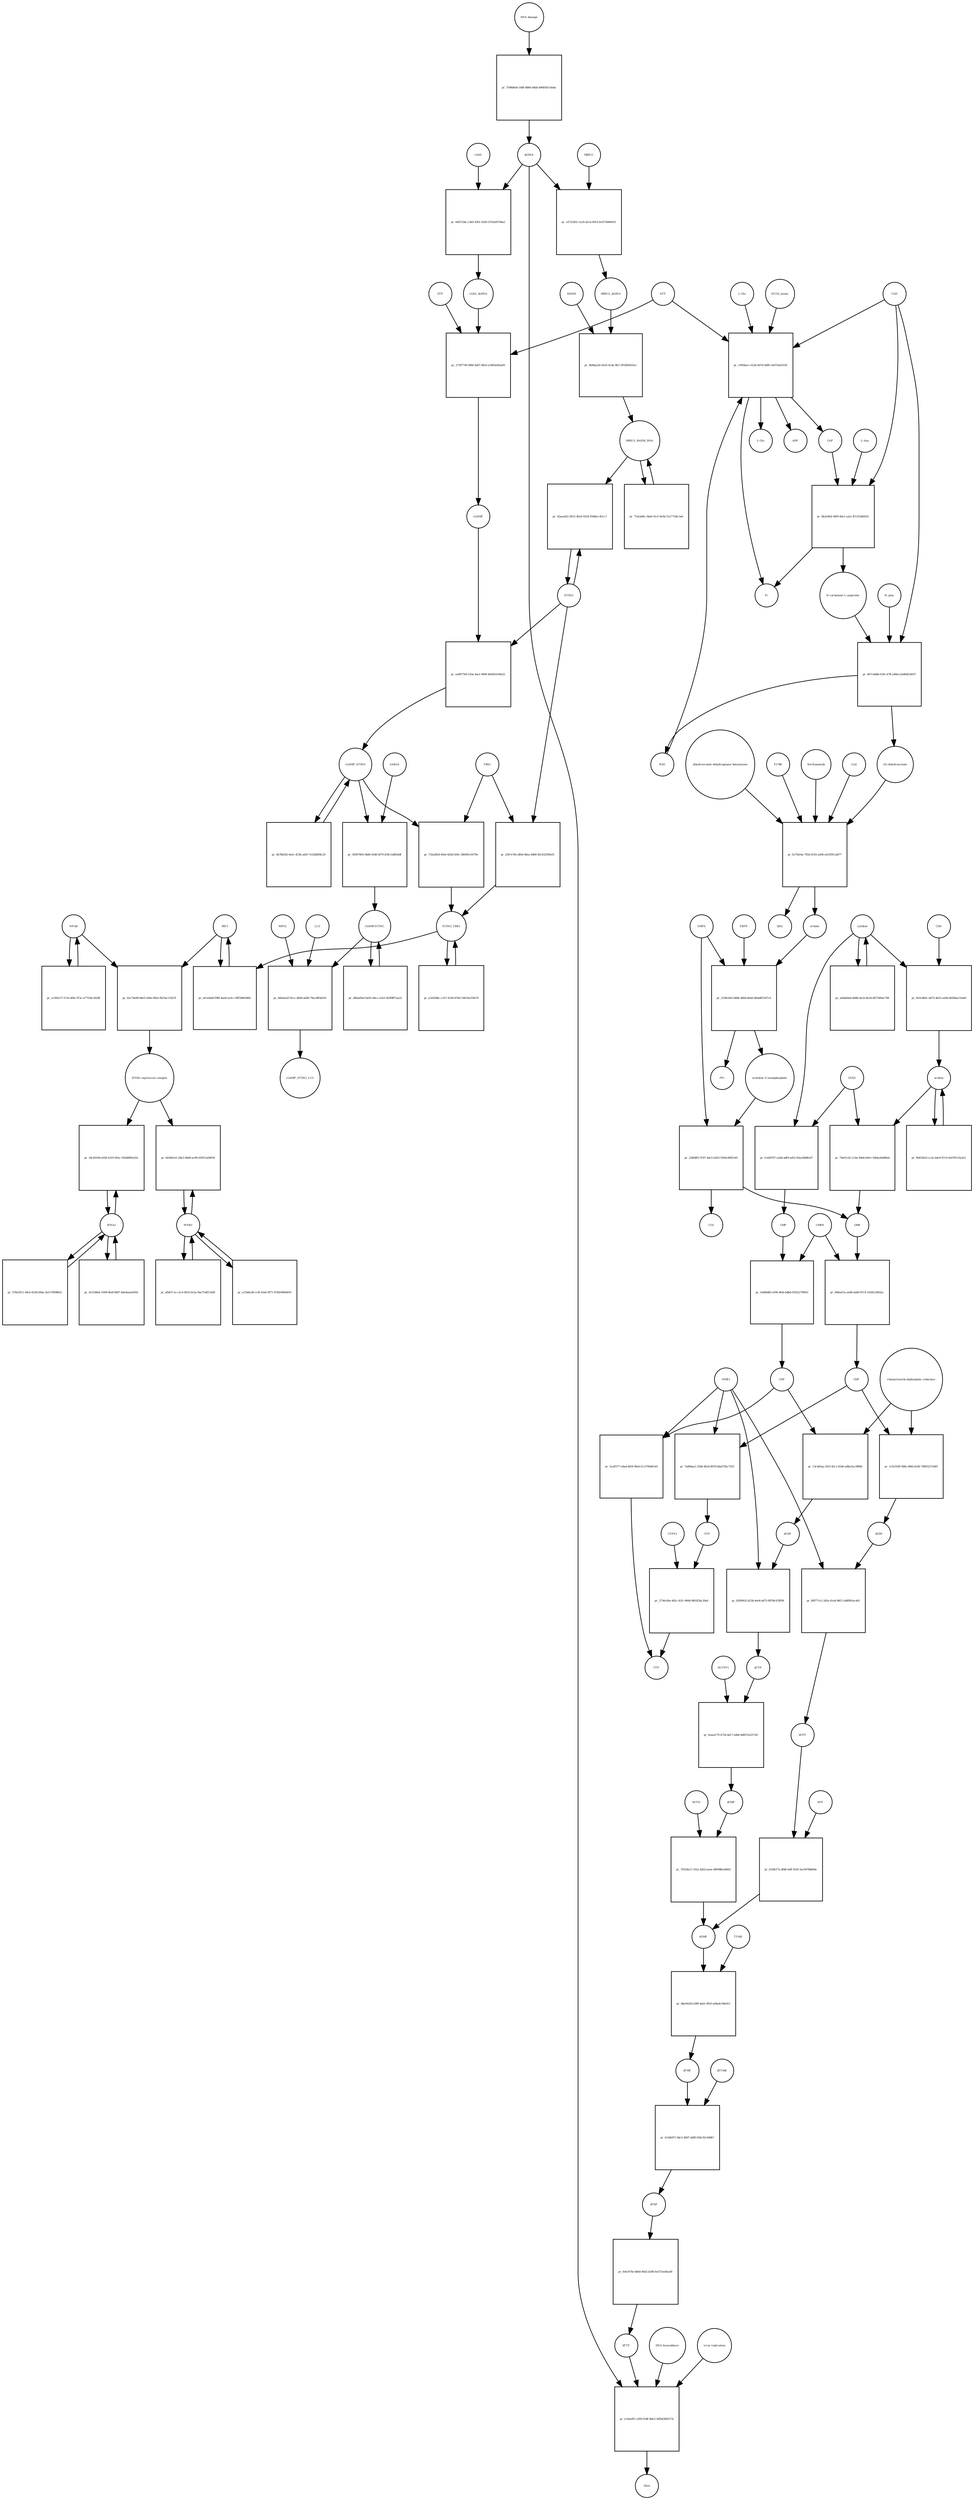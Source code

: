 strict digraph  {
"NF-kB" [annotation="urn_miriam_obo.go_GO%3A0071159", bipartite=0, cls=complex, fontsize=4, label="NF-kB", shape=circle];
"pr_82c7de99-96e5-456e-89a5-fb53ac13437f" [annotation="", bipartite=1, cls=process, fontsize=4, label="pr_82c7de99-96e5-456e-89a5-fb53ac13437f", shape=square];
"IFNB1 expression complex" [annotation="", bipartite=0, cls=complex, fontsize=4, label="IFNB1 expression complex", shape=circle];
IRF3 [annotation="urn_miriam_hgnc_6118|urn_miriam_uniprot_Q14653|urn_miriam_ensembl_ENSG00000126456|urn_miriam_refseq_NM_001571|urn_miriam_hgnc.symbol_IRF3|urn_miriam_ncbigene_3661", bipartite=0, cls="macromolecule multimer", fontsize=4, label=IRF3, shape=circle];
dCDP [annotation="urn_miriam_obo.chebi_CHEBI%3A28846", bipartite=0, cls="simple chemical", fontsize=4, label=dCDP, shape=circle];
"pr_fd30941f-d23b-4e04-bd75-8978e1f3ff09" [annotation="", bipartite=1, cls=process, fontsize=4, label="pr_fd30941f-d23b-4e04-bd75-8978e1f3ff09", shape=square];
dCTP [annotation="urn_miriam_obo.chebi_CHEBI%3A16311", bipartite=0, cls="simple chemical", fontsize=4, label=dCTP, shape=circle];
NME1 [annotation="urn_miriam_uniprot_P15531|urn_miriam_hgnc_7849", bipartite=0, cls=macromolecule, fontsize=4, label=NME1, shape=circle];
uridine [annotation="urn_miriam_obo.chebi_CHEBI%3A16704", bipartite=0, cls="simple chemical", fontsize=4, label=uridine, shape=circle];
"pr_74e01c42-1cbe-49d4-b9e5-19b4a26d89eb" [annotation="", bipartite=1, cls=process, fontsize=4, label="pr_74e01c42-1cbe-49d4-b9e5-19b4a26d89eb", shape=square];
UMP [annotation="urn_miriam_obo.chebi_CHEBI%3A57865", bipartite=0, cls="simple chemical", fontsize=4, label=UMP, shape=circle];
UCK2 [annotation="urn_miriam_uniprot_Q9HA47|urn_miriam_hgnc_HGNC%3A12562", bipartite=0, cls=macromolecule, fontsize=4, label=UCK2, shape=circle];
"orotidine 5'-monophosphate" [annotation="urn_miriam_obo.chebi_CHEBI%3A15842", bipartite=0, cls="simple chemical", fontsize=4, label="orotidine 5'-monophosphate", shape=circle];
"pr_228f4ff5-0747-44c5-b203-5956c8992245" [annotation="", bipartite=1, cls=process, fontsize=4, label="pr_228f4ff5-0747-44c5-b203-5956c8992245", shape=square];
UMPS [annotation="urn_miriam_ncbigene_7372|urn_miriam_refseq_NM_000373|urn_miriam_hgnc.symbol_UMPS|urn_miriam_hgnc_12563|urn_miriam_ensembl_ENSG00000114491|urn_miriam_uniprot_P11172", bipartite=0, cls="macromolecule multimer", fontsize=4, label=UMPS, shape=circle];
CO2 [annotation="urn_miriam_obo.chebi_CHEBI%3A16526", bipartite=0, cls="simple chemical", fontsize=4, label=CO2, shape=circle];
UTP [annotation="urn_miriam_obo.chebi_CHEBI%3A15713", bipartite=0, cls="simple chemical", fontsize=4, label=UTP, shape=circle];
"pr_2736c49a-462c-41fc-9068-9803f2bc20a4" [annotation="", bipartite=1, cls=process, fontsize=4, label="pr_2736c49a-462c-41fc-9068-9803f2bc20a4", shape=square];
CTP [annotation="urn_miriam_obo.chebi_CHEBI%3A17677", bipartite=0, cls="simple chemical", fontsize=4, label=CTP, shape=circle];
CTPS1 [annotation="urn_miriam_hgnc_HGNC%3A2519|urn_miriam_uniprot_P17812", bipartite=0, cls=macromolecule, fontsize=4, label=CTPS1, shape=circle];
UDP [annotation="urn_miriam_obo.chebi_CHEBI%3A17659", bipartite=0, cls="simple chemical", fontsize=4, label=UDP, shape=circle];
"pr_1c0c018f-948e-48fd-b1d9-70803237d4f5" [annotation="", bipartite=1, cls=process, fontsize=4, label="pr_1c0c018f-948e-48fd-b1d9-70803237d4f5", shape=square];
dUDP [annotation="urn_miriam_obo.chebi_CHEBI%3A28850", bipartite=0, cls="simple chemical", fontsize=4, label=dUDP, shape=circle];
"ribonucleoside-diphosphate reductase" [annotation="urn_miriam_brenda_1.17.4.1|urn_miriam_obo.go_GO%3A0005971", bipartite=0, cls=complex, fontsize=4, label="ribonucleoside-diphosphate reductase", shape=circle];
IFNB1 [annotation="urn_miriam_ensembl_ENSG00000171855|urn_miriam_hgnc.symbol_IFNB1|urn_miriam_hgnc_5434|urn_miriam_uniprot_P01574|urn_miriam_refseq_NM_002176|urn_miriam_ncbigene_3456", bipartite=0, cls=macromolecule, fontsize=4, label=IFNB1, shape=circle];
"pr_843d0cb1-28e3-4bd9-ac99-d1f813a90f30" [annotation="", bipartite=1, cls=process, fontsize=4, label="pr_843d0cb1-28e3-4bd9-ac99-d1f813a90f30", shape=square];
"pr_946eef1a-ae8b-4ab9-87c9-1d1fbc2802ac" [annotation="", bipartite=1, cls=process, fontsize=4, label="pr_946eef1a-ae8b-4ab9-87c9-1d1fbc2802ac", shape=square];
CMPK [annotation="urn_miriam_uniprot_P30085|urn_miriam_hgnc_HGNC%3A18170", bipartite=0, cls=macromolecule, fontsize=4, label=CMPK, shape=circle];
"cGAMP-STING" [annotation="", bipartite=0, cls=complex, fontsize=4, label="cGAMP-STING", shape=circle];
"pr_d84ad5e0-be03-46cc-a1b3-5b3f8ff7aa22" [annotation="", bipartite=1, cls=process, fontsize=4, label="pr_d84ad5e0-be03-46cc-a1b3-5b3f8ff7aa22", shape=square];
IFNA1 [annotation="urn_miriam_hgnc.symbol_IFNA1|urn_miriam_ncbigene_3439|urn_miriam_refseq_NM_024013|urn_miriam_uniprot_P01562|urn_miriam_hgnc_5417|urn_miriam_ensembl_ENSG00000197919", bipartite=0, cls=macromolecule, fontsize=4, label=IFNA1, shape=circle];
"pr_24c49194-e056-4319-943c-592d8f0b1d3c" [annotation="", bipartite=1, cls=process, fontsize=4, label="pr_24c49194-e056-4319-943c-592d8f0b1d3c", shape=square];
"pr_fb853b55-cc2e-4dc8-87c0-9a078123a3e5" [annotation="", bipartite=1, cls=process, fontsize=4, label="pr_fb853b55-cc2e-4dc8-87c0-9a078123a3e5", shape=square];
CDP [annotation="urn_miriam_obo.chebi_CHEBI%3A17239", bipartite=0, cls="simple chemical", fontsize=4, label=CDP, shape=circle];
"pr_13c4d5aa-241f-45c1-81b6-ed8a1bc39848" [annotation="", bipartite=1, cls=process, fontsize=4, label="pr_13c4d5aa-241f-45c1-81b6-ed8a1bc39848", shape=square];
"pr_3ceff377-e8ad-465f-90e6-fc13700d6145" [annotation="", bipartite=1, cls=process, fontsize=4, label="pr_3ceff377-e8ad-465f-90e6-fc13700d6145", shape=square];
dTDP [annotation="urn_miriam_obo.chebi_CHEBI%3A18075", bipartite=0, cls="simple chemical", fontsize=4, label=dTDP, shape=circle];
"pr_fe6c874e-4b0d-40d2-b29b-8c672ee8ead0" [annotation="", bipartite=1, cls=process, fontsize=4, label="pr_fe6c874e-4b0d-40d2-b29b-8c672ee8ead0", shape=square];
dTTP [annotation="urn_miriam_obo.chebi_CHEBI%3A18077", bipartite=0, cls="simple chemical", fontsize=4, label=dTTP, shape=circle];
CMP [annotation="urn_miriam_obo.chebi_CHEBI%3A17361", bipartite=0, cls="simple chemical", fontsize=4, label=CMP, shape=circle];
"pr_5e8d6d62-ef06-4feb-bdbd-f343227990cf" [annotation="", bipartite=1, cls=process, fontsize=4, label="pr_5e8d6d62-ef06-4feb-bdbd-f343227990cf", shape=square];
dUMP [annotation="urn_miriam_obo.chebi_CHEBI%3A17622", bipartite=0, cls="simple chemical", fontsize=4, label=dUMP, shape=circle];
"pr_4ba56243-a9f6-4ab1-961f-ad4adc58ed12" [annotation="", bipartite=1, cls=process, fontsize=4, label="pr_4ba56243-a9f6-4ab1-961f-ad4adc58ed12", shape=square];
dTMP [annotation="urn_miriam_obo.chebi_CHEBI%3A17013", bipartite=0, cls="simple chemical", fontsize=4, label=dTMP, shape=circle];
TYMS [annotation="urn_miriam_uniprot_P04818|urn_miriam_hgnc_HGNC%3A12441", bipartite=0, cls=macromolecule, fontsize=4, label=TYMS, shape=circle];
dsDNA [annotation="urn_miriam_obo.chebi_CHEBI%3A75909", bipartite=0, cls="simple chemical", fontsize=4, label=dsDNA, shape=circle];
"pr_e14ea0f1-cd59-434f-8de3-3d5b4369217b" [annotation="", bipartite=1, cls=process, fontsize=4, label="pr_e14ea0f1-cd59-434f-8de3-3d5b4369217b", shape=square];
DNA [annotation="", bipartite=0, cls="nucleic acid feature", fontsize=4, label=DNA, shape=circle];
"DNA biosynthesis" [annotation="urn_miriam_obo.go_GO%3A0071897", bipartite=0, cls=phenotype, fontsize=4, label="DNA biosynthesis", shape=circle];
"virus replication" [annotation="urn_miriam_obo.go_GO%3A0019079", bipartite=0, cls=phenotype, fontsize=4, label="virus replication", shape=circle];
MRE11_RAD50_DNA [annotation="", bipartite=0, cls=complex, fontsize=4, label=MRE11_RAD50_DNA, shape=circle];
"pr_71dcb49c-3ba6-41cf-9e3b-51a771bfc3e6" [annotation="", bipartite=1, cls=process, fontsize=4, label="pr_71dcb49c-3ba6-41cf-9e3b-51a771bfc3e6", shape=square];
"pr_feaae179-4734-4d17-a0b0-8d837a5217d3" [annotation="", bipartite=1, cls=process, fontsize=4, label="pr_feaae179-4734-4d17-a0b0-8d837a5217d3", shape=square];
dCMP [annotation="urn_miriam_obo.chebi_CHEBI%3A15918", bipartite=0, cls="simple chemical", fontsize=4, label=dCMP, shape=circle];
DCTPP1 [annotation="urn_miriam_uniprot_Q9H773|urn_miriam_hgnc_HGNC%3A28777", bipartite=0, cls=macromolecule, fontsize=4, label=DCTPP1, shape=circle];
"pr_e21b6e28-cc4f-43a6-9f71-97dd3496d016" [annotation="", bipartite=1, cls=process, fontsize=4, label="pr_e21b6e28-cc4f-43a6-9f71-97dd3496d016", shape=square];
"pr_afbb7c1e-c2c4-4433-b12a-9ae71d8114d9" [annotation="", bipartite=1, cls=process, fontsize=4, label="pr_afbb7c1e-c2c4-4433-b12a-9ae71d8114d9", shape=square];
ATP [annotation="urn_miriam_obo.chebi_CHEBI%3A15422", bipartite=0, cls="simple chemical", fontsize=4, label=ATP, shape=circle];
"pr_27397740-99bf-4e87-9b55-a1863e4fea09" [annotation="", bipartite=1, cls=process, fontsize=4, label="pr_27397740-99bf-4e87-9b55-a1863e4fea09", shape=square];
GTP [annotation="urn_miriam_obo.chebi_CHEBI%3A15996", bipartite=0, cls="simple chemical", fontsize=4, label=GTP, shape=circle];
cGAMP [annotation="urn_miriam_obo.chebi_CHEBI%3A75947", bipartite=0, cls="simple chemical", fontsize=4, label=cGAMP, shape=circle];
cGAS_dsDNA [annotation=urn_miriam_pubmed_28363908, bipartite=0, cls=complex, fontsize=4, label=cGAS_dsDNA, shape=circle];
cytidine [annotation="urn_miriam_obo.chebi_CHEBI%3A17562", bipartite=0, cls="simple chemical", fontsize=4, label=cytidine, shape=circle];
"pr_fc449707-a2dd-4df9-ad53-83ea58bffe47" [annotation="", bipartite=1, cls=process, fontsize=4, label="pr_fc449707-a2dd-4df9-ad53-83ea58bffe47", shape=square];
"pr_ea9877b9-103e-4ae1-969f-9a6043100a32" [annotation="", bipartite=1, cls=process, fontsize=4, label="pr_ea9877b9-103e-4ae1-969f-9a6043100a32", shape=square];
STING [annotation=urn_miriam_uniprot_Q86WV6, bipartite=0, cls="macromolecule multimer", fontsize=4, label=STING, shape=circle];
cGAMP_STING [annotation="urn_miriam_obo.go_GO%3A1990231", bipartite=0, cls=complex, fontsize=4, label=cGAMP_STING, shape=circle];
"L-Gln" [annotation="urn_miriam_obo.chebi_CHEBI%3A18050", bipartite=0, cls="simple chemical", fontsize=4, label="L-Gln", shape=circle];
"pr_c993bacc-023b-407d-9d9f-c6d75e63355f" [annotation="", bipartite=1, cls=process, fontsize=4, label="pr_c993bacc-023b-407d-9d9f-c6d75e63355f", shape=square];
CAP [annotation="urn_miriam_obo.chebi_CHEBI%3A17672", bipartite=0, cls="simple chemical", fontsize=4, label=CAP, shape=circle];
CAD [annotation="urn_miriam_refseq_NM_001306079|urn_miriam_hgnc_1424|urn_miriam_hgnc.symbol_CAD|urn_miriam_uniprot_P27708|urn_miriam_ncbigene_790|urn_miriam_ensembl_ENSG00000084774", bipartite=0, cls=macromolecule, fontsize=4, label=CAD, shape=circle];
HCO3_minus [annotation="urn_miriam_obo.chebi_CHEBI%3A17544", bipartite=0, cls="simple chemical", fontsize=4, label=HCO3_minus, shape=circle];
H2O [annotation="urn_miriam_obo.chebi_CHEBI%3A15377", bipartite=0, cls="simple chemical", fontsize=4, label=H2O, shape=circle];
"L-Glu" [annotation="urn_miriam_obo.chebi_CHEBI%3A16015", bipartite=0, cls="simple chemical", fontsize=4, label="L-Glu", shape=circle];
ADP [annotation="urn_miriam_obo.chebi_CHEBI%3A16761", bipartite=0, cls="simple chemical", fontsize=4, label=ADP, shape=circle];
Pi [annotation="urn_miriam_obo.chebi_CHEBI%3A18367", bipartite=0, cls="simple chemical", fontsize=4, label=Pi, shape=circle];
"pr_7a884aa1-25b6-4b24-807d-bbaf7d5c7163" [annotation="", bipartite=1, cls=process, fontsize=4, label="pr_7a884aa1-25b6-4b24-807d-bbaf7d5c7163", shape=square];
"N-carbamoyl-L-aspartate" [annotation="urn_miriam_obo.chebi_CHEBI%3A32814", bipartite=0, cls="simple chemical", fontsize=4, label="N-carbamoyl-L-aspartate", shape=circle];
"pr_4b7c4ddb-019e-47ff-a48d-a1bd0d53fe07" [annotation="", bipartite=1, cls=process, fontsize=4, label="pr_4b7c4ddb-019e-47ff-a48d-a1bd0d53fe07", shape=square];
"(S)-dihydroorotate" [annotation="urn_miriam_obo.chebi_CHEBI%3A30864", bipartite=0, cls="simple chemical", fontsize=4, label="(S)-dihydroorotate", shape=circle];
H_plus [annotation="urn_miriam_obo.chebi_CHEBI%3A15378", bipartite=0, cls="simple chemical", fontsize=4, label=H_plus, shape=circle];
"pr_a13fd137-511b-4f6e-973c-a77104c3028f" [annotation="", bipartite=1, cls=process, fontsize=4, label="pr_a13fd137-511b-4f6e-973c-a77104c3028f", shape=square];
"pr_4c5188a4-1009-4fa8-8407-bde4aea61841" [annotation="", bipartite=1, cls=process, fontsize=4, label="pr_4c5188a4-1009-4fa8-8407-bde4aea61841", shape=square];
TBK1 [annotation="urn_miriam_hgnc.symbol_TBK1|urn_miriam_ensembl_ENSG00000183735|urn_miriam_uniprot_Q9UHD2|urn_miriam_refseq_NM_013254|urn_miriam_hgnc_11584|urn_miriam_ncbigene_29110", bipartite=0, cls=macromolecule, fontsize=4, label=TBK1, shape=circle];
"pr_732ad924-f6eb-424d-929c-546491c0579e" [annotation="", bipartite=1, cls=process, fontsize=4, label="pr_732ad924-f6eb-424d-929c-546491c0579e", shape=square];
STING_TBK1 [annotation=urn_miriam_pubmed_30842653, bipartite=0, cls=complex, fontsize=4, label=STING_TBK1, shape=circle];
"pr_43aeed51-8012-4b16-9524-f50b0cc45cc7" [annotation="", bipartite=1, cls=process, fontsize=4, label="pr_43aeed51-8012-4b16-9524-f50b0cc45cc7", shape=square];
"pr_378e2011-3dcb-423d-83ba-3e5178098fa5" [annotation="", bipartite=1, cls=process, fontsize=4, label="pr_378e2011-3dcb-423d-83ba-3e5178098fa5", shape=square];
"pr_60d723dc-c465-4361-9245-4703ef0746a5" [annotation="", bipartite=1, cls=process, fontsize=4, label="pr_60d723dc-c465-4361-9245-4703ef0746a5", shape=square];
cGAS [annotation="urn_miriam_ensembl_ENSG00000164430|urn_miriam_hgnc_21367|urn_miriam_ncbigene_115004|urn_miriam_uniprot_Q8N884|urn_miriam_hgnc.symbol_CGAS|urn_miriam_refseq_NM_138441", bipartite=0, cls=macromolecule, fontsize=4, label=cGAS, shape=circle];
"pr_e32028bc-c327-4104-876b-10610e259e70" [annotation="", bipartite=1, cls=process, fontsize=4, label="pr_e32028bc-c327-4104-876b-10610e259e70", shape=square];
orotate [annotation="urn_miriam_obo.chebi_CHEBI%3A30839", bipartite=0, cls="simple chemical", fontsize=4, label=orotate, shape=circle];
"pr_219b3262-d6b0-400d-8e6d-49ab8f3167cd" [annotation="", bipartite=1, cls=process, fontsize=4, label="pr_219b3262-d6b0-400d-8e6d-49ab8f3167cd", shape=square];
PRPP [annotation="urn_miriam_obo.chebi_CHEBI%3A17111", bipartite=0, cls="simple chemical", fontsize=4, label=PRPP, shape=circle];
PPi [annotation="urn_miriam_obo.chebi_CHEBI%3A18361", bipartite=0, cls="simple chemical", fontsize=4, label=PPi, shape=circle];
"pr_a64de8eb-bd9b-4ecb-8e24-df270f64c708" [annotation="", bipartite=1, cls=process, fontsize=4, label="pr_a64de8eb-bd9b-4ecb-8e24-df270f64c708", shape=square];
"pr_efce0a60-f96f-4ae8-ac0c-c9ff5080386b" [annotation="", bipartite=1, cls=process, fontsize=4, label="pr_efce0a60-f96f-4ae8-ac0c-c9ff5080386b", shape=square];
"pr_4b7bb502-6e2c-423b-ad5f-7e52d6f84c20" [annotation="", bipartite=1, cls=process, fontsize=4, label="pr_4b7bb502-6e2c-423b-ad5f-7e52d6f84c20", shape=square];
RAD50 [annotation="urn_miriam_ncbigene_10111|urn_miriam_refseq_NM_005732|urn_miriam_uniprot_Q92878|urn_miriam_hgnc.symbol_RAD50|urn_miriam_ensembl_ENSG00000113522|urn_miriam_hgnc_9816", bipartite=0, cls="macromolecule multimer", fontsize=4, label=RAD50, shape=circle];
"pr_9b9da224-d1d3-4c4a-9fe7-ff43ff4925e1" [annotation="", bipartite=1, cls=process, fontsize=4, label="pr_9b9da224-d1d3-4c4a-9fe7-ff43ff4925e1", shape=square];
MRE11_dsDNA [annotation="urn_miriam_obo.go_GO%3A0003690", bipartite=0, cls=complex, fontsize=4, label=MRE11_dsDNA, shape=circle];
"pr_fa756e4a-792d-4316-a206-a415f91cbd77" [annotation="", bipartite=1, cls=process, fontsize=4, label="pr_fa756e4a-792d-4316-a206-a415f91cbd77", shape=square];
"dihydroorotate dehydrogenase holoenzyme" [annotation="urn_miriam_ncbigene_1723|urn_miriam_hgnc_HGNC%3A2867|urn_miriam_hgnc.symbol_DHODH", bipartite=0, cls="simple chemical", fontsize=4, label="dihydroorotate dehydrogenase holoenzyme", shape=circle];
P1788 [annotation=urn_miriam_pubmed_31740051, bipartite=0, cls="simple chemical", fontsize=4, label=P1788, shape=circle];
Teriflunomide [annotation=urn_miriam_drugbank_DB08880, bipartite=0, cls="simple chemical", fontsize=4, label=Teriflunomide, shape=circle];
CoQ [annotation="urn_miriam_obo.chebi_CHEBI%3A16389", bipartite=0, cls="simple chemical", fontsize=4, label=CoQ, shape=circle];
QH2 [annotation="urn_miriam_obo.chebi_CHEBI%3A17976", bipartite=0, cls="simple chemical", fontsize=4, label=QH2, shape=circle];
"pr_8f8771c5-2d5a-41ed-96f3-1ddf805ec4d1" [annotation="", bipartite=1, cls=process, fontsize=4, label="pr_8f8771c5-2d5a-41ed-96f3-1ddf805ec4d1", shape=square];
dUTP [annotation="urn_miriam_obo.chebi_CHEBI%3A17625", bipartite=0, cls="simple chemical", fontsize=4, label=dUTP, shape=circle];
"pr_810cdb9c-4d73-4625-aa04-b6584aa7ea60" [annotation="", bipartite=1, cls=process, fontsize=4, label="pr_810cdb9c-4d73-4625-aa04-b6584aa7ea60", shape=square];
CDA [annotation="urn_miriam_uniprot_P32320|urn_miriam_ncbigene_978|urn_miriam_refseq_NM_001785|urn_miriam_ensembl_ENSG00000158825|urn_miriam_hgnc.symbol_CDA|urn_miriam_hgnc_1712", bipartite=0, cls=macromolecule, fontsize=4, label=CDA, shape=circle];
"pr_b180cf7a-dfd8-4eff-9cf0-3ac0d788d04e" [annotation="", bipartite=1, cls=process, fontsize=4, label="pr_b180cf7a-dfd8-4eff-9cf0-3ac0d788d04e", shape=square];
DUT [annotation="urn_miriam_hgnc_HGNC%3A3078|urn_miriam_uniprot_P33316", bipartite=0, cls=macromolecule, fontsize=4, label=DUT, shape=circle];
"pr_460a6a2f-91cc-4b00-a6b0-79ac9ff4d161" [annotation="", bipartite=1, cls=process, fontsize=4, label="pr_460a6a2f-91cc-4b00-a6b0-79ac9ff4d161", shape=square];
LC3 [annotation="", bipartite=0, cls=macromolecule, fontsize=4, label=LC3, shape=circle];
cGAMP_STING_LC3 [annotation="", bipartite=0, cls=complex, fontsize=4, label=cGAMP_STING_LC3, shape=circle];
WIPI2 [annotation="urn_miriam_refseq_NM_015610|urn_miriam_hgnc_32225|urn_miriam_hgnc.symbol_WIPI2|urn_miriam_ensembl_ENSG00000157954|urn_miriam_ncbigene_26100|urn_miriam_uniprot_Q9Y4P8", bipartite=0, cls=macromolecule, fontsize=4, label=WIPI2, shape=circle];
"pr_8b3e9faf-46f9-40a1-a2ec-ff11f1b60932" [annotation="", bipartite=1, cls=process, fontsize=4, label="pr_8b3e9faf-46f9-40a1-a2ec-ff11f1b60932", shape=square];
"L-Asp" [annotation="urn_miriam_obo.chebi_CHEBI%3A29991", bipartite=0, cls="simple chemical", fontsize=4, label="L-Asp", shape=circle];
"pr_c6722402-1a18-42cb-9914-0cf57d906619" [annotation="", bipartite=1, cls=process, fontsize=4, label="pr_c6722402-1a18-42cb-9914-0cf57d906619", shape=square];
MRE11 [annotation="urn_miriam_hgnc.symbol_MRE11|urn_miriam_ncbigene_4361|urn_miriam_uniprot_P49959|urn_miriam_ensembl_ENSG00000020922|urn_miriam_refseq_NM_005591|urn_miriam_hgnc_7230", bipartite=0, cls="macromolecule multimer", fontsize=4, label=MRE11, shape=circle];
"pr_fe5d0d71-0dc5-4607-bdf8-036c92c0d0b7" [annotation="", bipartite=1, cls=process, fontsize=4, label="pr_fe5d0d71-0dc5-4607-bdf8-036c92c0d0b7", shape=square];
dTYMK [annotation="urn_miriam_uniprot_P23919|urn_miriam_hgnc_HGNC%3A3061", bipartite=0, cls=macromolecule, fontsize=4, label=dTYMK, shape=circle];
"pr_36497805-9bd0-43d0-bf79-d34c1a8824df" [annotation="", bipartite=1, cls=process, fontsize=4, label="pr_36497805-9bd0-43d0-bf79-d34c1a8824df", shape=square];
SAR1A [annotation="urn_miriam_uniprot_Q9NR31|urn_miriam_ensembl_ENSG00000079332|urn_miriam_hgnc_10534|urn_miriam_hgnc.symbol_SAR1A|urn_miriam_refseq_NM_001142648|urn_miriam_ncbigene_56681", bipartite=0, cls=macromolecule, fontsize=4, label=SAR1A, shape=circle];
"pr_25b7e76e-df6d-48ea-8d60-82c62295fe01" [annotation="", bipartite=1, cls=process, fontsize=4, label="pr_25b7e76e-df6d-48ea-8d60-82c62295fe01", shape=square];
"pr_7598d0a6-168f-4884-b4dd-490058114a6a" [annotation="", bipartite=1, cls=process, fontsize=4, label="pr_7598d0a6-168f-4884-b4dd-490058114a6a", shape=square];
"DNA damage" [annotation="", bipartite=0, cls=phenotype, fontsize=4, label="DNA damage", shape=circle];
"pr_79324a11-161a-42b3-aeee-d0098be26602" [annotation="", bipartite=1, cls=process, fontsize=4, label="pr_79324a11-161a-42b3-aeee-d0098be26602", shape=square];
DCTD [annotation="urn_miriam_uniprot_P32321|urn_miriam_hgnc_HGNC%3A2710", bipartite=0, cls=macromolecule, fontsize=4, label=DCTD, shape=circle];
"NF-kB" -> "pr_82c7de99-96e5-456e-89a5-fb53ac13437f"  [annotation="", interaction_type=consumption];
"NF-kB" -> "pr_a13fd137-511b-4f6e-973c-a77104c3028f"  [annotation="", interaction_type=consumption];
"pr_82c7de99-96e5-456e-89a5-fb53ac13437f" -> "IFNB1 expression complex"  [annotation="", interaction_type=production];
"IFNB1 expression complex" -> "pr_843d0cb1-28e3-4bd9-ac99-d1f813a90f30"  [annotation=urn_miriam_pubmed_20610653, interaction_type=stimulation];
"IFNB1 expression complex" -> "pr_24c49194-e056-4319-943c-592d8f0b1d3c"  [annotation=urn_miriam_pubmed_16979567, interaction_type=stimulation];
IRF3 -> "pr_82c7de99-96e5-456e-89a5-fb53ac13437f"  [annotation="", interaction_type=consumption];
IRF3 -> "pr_efce0a60-f96f-4ae8-ac0c-c9ff5080386b"  [annotation="", interaction_type=consumption];
dCDP -> "pr_fd30941f-d23b-4e04-bd75-8978e1f3ff09"  [annotation="", interaction_type=consumption];
"pr_fd30941f-d23b-4e04-bd75-8978e1f3ff09" -> dCTP  [annotation="", interaction_type=production];
dCTP -> "pr_feaae179-4734-4d17-a0b0-8d837a5217d3"  [annotation="", interaction_type=consumption];
NME1 -> "pr_fd30941f-d23b-4e04-bd75-8978e1f3ff09"  [annotation=urn_miriam_pubmed_17827303, interaction_type=catalysis];
NME1 -> "pr_3ceff377-e8ad-465f-90e6-fc13700d6145"  [annotation=urn_miriam_pubmed_28458037, interaction_type=catalysis];
NME1 -> "pr_7a884aa1-25b6-4b24-807d-bbaf7d5c7163"  [annotation=urn_miriam_pubmed_28458037, interaction_type=catalysis];
NME1 -> "pr_8f8771c5-2d5a-41ed-96f3-1ddf805ec4d1"  [annotation=urn_miriam_pubmed_17827303, interaction_type=catalysis];
uridine -> "pr_74e01c42-1cbe-49d4-b9e5-19b4a26d89eb"  [annotation="", interaction_type=consumption];
uridine -> "pr_fb853b55-cc2e-4dc8-87c0-9a078123a3e5"  [annotation="", interaction_type=consumption];
"pr_74e01c42-1cbe-49d4-b9e5-19b4a26d89eb" -> UMP  [annotation="", interaction_type=production];
UMP -> "pr_946eef1a-ae8b-4ab9-87c9-1d1fbc2802ac"  [annotation="", interaction_type=consumption];
UCK2 -> "pr_74e01c42-1cbe-49d4-b9e5-19b4a26d89eb"  [annotation=urn_miriam_pubmed_15130468, interaction_type=catalysis];
UCK2 -> "pr_fc449707-a2dd-4df9-ad53-83ea58bffe47"  [annotation=urn_miriam_pubmed_15130468, interaction_type=catalysis];
"orotidine 5'-monophosphate" -> "pr_228f4ff5-0747-44c5-b203-5956c8992245"  [annotation="", interaction_type=consumption];
"pr_228f4ff5-0747-44c5-b203-5956c8992245" -> UMP  [annotation="", interaction_type=production];
"pr_228f4ff5-0747-44c5-b203-5956c8992245" -> CO2  [annotation="", interaction_type=production];
UMPS -> "pr_228f4ff5-0747-44c5-b203-5956c8992245"  [annotation=urn_miriam_reactome_REACT_1698, interaction_type=catalysis];
UMPS -> "pr_219b3262-d6b0-400d-8e6d-49ab8f3167cd"  [annotation=urn_miriam_reactome_REACT_1698, interaction_type=catalysis];
UTP -> "pr_2736c49a-462c-41fc-9068-9803f2bc20a4"  [annotation="", interaction_type=consumption];
"pr_2736c49a-462c-41fc-9068-9803f2bc20a4" -> CTP  [annotation="", interaction_type=production];
CTPS1 -> "pr_2736c49a-462c-41fc-9068-9803f2bc20a4"  [annotation=urn_miriam_pubmed_5411547, interaction_type=catalysis];
UDP -> "pr_1c0c018f-948e-48fd-b1d9-70803237d4f5"  [annotation="", interaction_type=consumption];
UDP -> "pr_7a884aa1-25b6-4b24-807d-bbaf7d5c7163"  [annotation="", interaction_type=consumption];
"pr_1c0c018f-948e-48fd-b1d9-70803237d4f5" -> dUDP  [annotation="", interaction_type=production];
dUDP -> "pr_8f8771c5-2d5a-41ed-96f3-1ddf805ec4d1"  [annotation="", interaction_type=consumption];
"ribonucleoside-diphosphate reductase" -> "pr_1c0c018f-948e-48fd-b1d9-70803237d4f5"  [annotation=urn_miriam_pubmed_24809024, interaction_type=catalysis];
"ribonucleoside-diphosphate reductase" -> "pr_13c4d5aa-241f-45c1-81b6-ed8a1bc39848"  [annotation=urn_miriam_pubmed_24809024, interaction_type=catalysis];
IFNB1 -> "pr_843d0cb1-28e3-4bd9-ac99-d1f813a90f30"  [annotation="", interaction_type=consumption];
IFNB1 -> "pr_e21b6e28-cc4f-43a6-9f71-97dd3496d016"  [annotation="", interaction_type=consumption];
IFNB1 -> "pr_afbb7c1e-c2c4-4433-b12a-9ae71d8114d9"  [annotation="", interaction_type=consumption];
"pr_843d0cb1-28e3-4bd9-ac99-d1f813a90f30" -> IFNB1  [annotation="", interaction_type=production];
"pr_946eef1a-ae8b-4ab9-87c9-1d1fbc2802ac" -> UDP  [annotation="", interaction_type=production];
CMPK -> "pr_946eef1a-ae8b-4ab9-87c9-1d1fbc2802ac"  [annotation=urn_miriam_pubmed_10462544, interaction_type=catalysis];
CMPK -> "pr_5e8d6d62-ef06-4feb-bdbd-f343227990cf"  [annotation=urn_miriam_pubmed_10462544, interaction_type=catalysis];
"cGAMP-STING" -> "pr_d84ad5e0-be03-46cc-a1b3-5b3f8ff7aa22"  [annotation="", interaction_type=consumption];
"cGAMP-STING" -> "pr_460a6a2f-91cc-4b00-a6b0-79ac9ff4d161"  [annotation="", interaction_type=consumption];
"pr_d84ad5e0-be03-46cc-a1b3-5b3f8ff7aa22" -> "cGAMP-STING"  [annotation="", interaction_type=production];
IFNA1 -> "pr_24c49194-e056-4319-943c-592d8f0b1d3c"  [annotation="", interaction_type=consumption];
IFNA1 -> "pr_4c5188a4-1009-4fa8-8407-bde4aea61841"  [annotation="", interaction_type=consumption];
IFNA1 -> "pr_378e2011-3dcb-423d-83ba-3e5178098fa5"  [annotation="", interaction_type=consumption];
"pr_24c49194-e056-4319-943c-592d8f0b1d3c" -> IFNA1  [annotation="", interaction_type=production];
"pr_fb853b55-cc2e-4dc8-87c0-9a078123a3e5" -> uridine  [annotation="", interaction_type=production];
CDP -> "pr_13c4d5aa-241f-45c1-81b6-ed8a1bc39848"  [annotation="", interaction_type=consumption];
CDP -> "pr_3ceff377-e8ad-465f-90e6-fc13700d6145"  [annotation="", interaction_type=consumption];
"pr_13c4d5aa-241f-45c1-81b6-ed8a1bc39848" -> dCDP  [annotation="", interaction_type=production];
"pr_3ceff377-e8ad-465f-90e6-fc13700d6145" -> CTP  [annotation="", interaction_type=production];
dTDP -> "pr_fe6c874e-4b0d-40d2-b29b-8c672ee8ead0"  [annotation="", interaction_type=consumption];
"pr_fe6c874e-4b0d-40d2-b29b-8c672ee8ead0" -> dTTP  [annotation="", interaction_type=production];
dTTP -> "pr_e14ea0f1-cd59-434f-8de3-3d5b4369217b"  [annotation="", interaction_type=consumption];
CMP -> "pr_5e8d6d62-ef06-4feb-bdbd-f343227990cf"  [annotation="", interaction_type=consumption];
"pr_5e8d6d62-ef06-4feb-bdbd-f343227990cf" -> CDP  [annotation="", interaction_type=production];
dUMP -> "pr_4ba56243-a9f6-4ab1-961f-ad4adc58ed12"  [annotation="", interaction_type=consumption];
"pr_4ba56243-a9f6-4ab1-961f-ad4adc58ed12" -> dTMP  [annotation="", interaction_type=production];
dTMP -> "pr_fe5d0d71-0dc5-4607-bdf8-036c92c0d0b7"  [annotation="", interaction_type=consumption];
TYMS -> "pr_4ba56243-a9f6-4ab1-961f-ad4adc58ed12"  [annotation=urn_miriam_pubmed_3099389, interaction_type=catalysis];
dsDNA -> "pr_e14ea0f1-cd59-434f-8de3-3d5b4369217b"  [annotation="", interaction_type=consumption];
dsDNA -> "pr_60d723dc-c465-4361-9245-4703ef0746a5"  [annotation="", interaction_type=consumption];
dsDNA -> "pr_c6722402-1a18-42cb-9914-0cf57d906619"  [annotation="", interaction_type=consumption];
"pr_e14ea0f1-cd59-434f-8de3-3d5b4369217b" -> DNA  [annotation="", interaction_type=production];
"DNA biosynthesis" -> "pr_e14ea0f1-cd59-434f-8de3-3d5b4369217b"  [annotation="", interaction_type=catalysis];
"virus replication" -> "pr_e14ea0f1-cd59-434f-8de3-3d5b4369217b"  [annotation="", interaction_type=inhibition];
MRE11_RAD50_DNA -> "pr_71dcb49c-3ba6-41cf-9e3b-51a771bfc3e6"  [annotation="", interaction_type=consumption];
MRE11_RAD50_DNA -> "pr_43aeed51-8012-4b16-9524-f50b0cc45cc7"  [annotation=urn_miriam_pubmed_23388631, interaction_type=catalysis];
"pr_71dcb49c-3ba6-41cf-9e3b-51a771bfc3e6" -> MRE11_RAD50_DNA  [annotation="", interaction_type=production];
"pr_feaae179-4734-4d17-a0b0-8d837a5217d3" -> dCMP  [annotation="", interaction_type=production];
dCMP -> "pr_79324a11-161a-42b3-aeee-d0098be26602"  [annotation="", interaction_type=consumption];
DCTPP1 -> "pr_feaae179-4734-4d17-a0b0-8d837a5217d3"  [annotation=urn_miriam_pubmed_13788541, interaction_type=catalysis];
"pr_e21b6e28-cc4f-43a6-9f71-97dd3496d016" -> IFNB1  [annotation="", interaction_type=production];
"pr_afbb7c1e-c2c4-4433-b12a-9ae71d8114d9" -> IFNB1  [annotation="", interaction_type=production];
ATP -> "pr_27397740-99bf-4e87-9b55-a1863e4fea09"  [annotation="", interaction_type=consumption];
ATP -> "pr_c993bacc-023b-407d-9d9f-c6d75e63355f"  [annotation="", interaction_type=consumption];
"pr_27397740-99bf-4e87-9b55-a1863e4fea09" -> cGAMP  [annotation="", interaction_type=production];
GTP -> "pr_27397740-99bf-4e87-9b55-a1863e4fea09"  [annotation="", interaction_type=consumption];
cGAMP -> "pr_ea9877b9-103e-4ae1-969f-9a6043100a32"  [annotation="", interaction_type=consumption];
cGAS_dsDNA -> "pr_27397740-99bf-4e87-9b55-a1863e4fea09"  [annotation=urn_miriam_pubmed_29622565, interaction_type=catalysis];
cytidine -> "pr_fc449707-a2dd-4df9-ad53-83ea58bffe47"  [annotation="", interaction_type=consumption];
cytidine -> "pr_a64de8eb-bd9b-4ecb-8e24-df270f64c708"  [annotation="", interaction_type=consumption];
cytidine -> "pr_810cdb9c-4d73-4625-aa04-b6584aa7ea60"  [annotation="", interaction_type=consumption];
"pr_fc449707-a2dd-4df9-ad53-83ea58bffe47" -> CMP  [annotation="", interaction_type=production];
"pr_ea9877b9-103e-4ae1-969f-9a6043100a32" -> cGAMP_STING  [annotation="", interaction_type=production];
STING -> "pr_ea9877b9-103e-4ae1-969f-9a6043100a32"  [annotation="", interaction_type=consumption];
STING -> "pr_43aeed51-8012-4b16-9524-f50b0cc45cc7"  [annotation="", interaction_type=consumption];
STING -> "pr_25b7e76e-df6d-48ea-8d60-82c62295fe01"  [annotation="", interaction_type=consumption];
cGAMP_STING -> "pr_732ad924-f6eb-424d-929c-546491c0579e"  [annotation="", interaction_type=consumption];
cGAMP_STING -> "pr_4b7bb502-6e2c-423b-ad5f-7e52d6f84c20"  [annotation="", interaction_type=consumption];
cGAMP_STING -> "pr_36497805-9bd0-43d0-bf79-d34c1a8824df"  [annotation="", interaction_type=consumption];
"L-Gln" -> "pr_c993bacc-023b-407d-9d9f-c6d75e63355f"  [annotation="", interaction_type=consumption];
"pr_c993bacc-023b-407d-9d9f-c6d75e63355f" -> CAP  [annotation="", interaction_type=production];
"pr_c993bacc-023b-407d-9d9f-c6d75e63355f" -> "L-Glu"  [annotation="", interaction_type=production];
"pr_c993bacc-023b-407d-9d9f-c6d75e63355f" -> ADP  [annotation="", interaction_type=production];
"pr_c993bacc-023b-407d-9d9f-c6d75e63355f" -> Pi  [annotation="", interaction_type=production];
CAP -> "pr_8b3e9faf-46f9-40a1-a2ec-ff11f1b60932"  [annotation="", interaction_type=consumption];
CAD -> "pr_c993bacc-023b-407d-9d9f-c6d75e63355f"  [annotation=urn_miriam_reactome_REACT_73577, interaction_type=catalysis];
CAD -> "pr_4b7c4ddb-019e-47ff-a48d-a1bd0d53fe07"  [annotation=urn_miriam_reactome_REACT_1698, interaction_type=catalysis];
CAD -> "pr_8b3e9faf-46f9-40a1-a2ec-ff11f1b60932"  [annotation=urn_miriam_reactome_REACT_1698, interaction_type=catalysis];
HCO3_minus -> "pr_c993bacc-023b-407d-9d9f-c6d75e63355f"  [annotation="", interaction_type=consumption];
H2O -> "pr_c993bacc-023b-407d-9d9f-c6d75e63355f"  [annotation="", interaction_type=consumption];
"pr_7a884aa1-25b6-4b24-807d-bbaf7d5c7163" -> UTP  [annotation="", interaction_type=production];
"N-carbamoyl-L-aspartate" -> "pr_4b7c4ddb-019e-47ff-a48d-a1bd0d53fe07"  [annotation="", interaction_type=consumption];
"pr_4b7c4ddb-019e-47ff-a48d-a1bd0d53fe07" -> "(S)-dihydroorotate"  [annotation="", interaction_type=production];
"pr_4b7c4ddb-019e-47ff-a48d-a1bd0d53fe07" -> H2O  [annotation="", interaction_type=production];
"(S)-dihydroorotate" -> "pr_fa756e4a-792d-4316-a206-a415f91cbd77"  [annotation="", interaction_type=consumption];
H_plus -> "pr_4b7c4ddb-019e-47ff-a48d-a1bd0d53fe07"  [annotation="", interaction_type=consumption];
"pr_a13fd137-511b-4f6e-973c-a77104c3028f" -> "NF-kB"  [annotation="", interaction_type=production];
"pr_4c5188a4-1009-4fa8-8407-bde4aea61841" -> IFNA1  [annotation="", interaction_type=production];
TBK1 -> "pr_732ad924-f6eb-424d-929c-546491c0579e"  [annotation="", interaction_type=consumption];
TBK1 -> "pr_25b7e76e-df6d-48ea-8d60-82c62295fe01"  [annotation="", interaction_type=consumption];
"pr_732ad924-f6eb-424d-929c-546491c0579e" -> STING_TBK1  [annotation="", interaction_type=production];
STING_TBK1 -> "pr_e32028bc-c327-4104-876b-10610e259e70"  [annotation="", interaction_type=consumption];
STING_TBK1 -> "pr_efce0a60-f96f-4ae8-ac0c-c9ff5080386b"  [annotation="urn_miriam_pubmed_22394562|urn_miriam_pubmed_25636800", interaction_type=catalysis];
"pr_43aeed51-8012-4b16-9524-f50b0cc45cc7" -> STING  [annotation="", interaction_type=production];
"pr_378e2011-3dcb-423d-83ba-3e5178098fa5" -> IFNA1  [annotation="", interaction_type=production];
"pr_60d723dc-c465-4361-9245-4703ef0746a5" -> cGAS_dsDNA  [annotation="", interaction_type=production];
cGAS -> "pr_60d723dc-c465-4361-9245-4703ef0746a5"  [annotation="", interaction_type=consumption];
"pr_e32028bc-c327-4104-876b-10610e259e70" -> STING_TBK1  [annotation="", interaction_type=production];
orotate -> "pr_219b3262-d6b0-400d-8e6d-49ab8f3167cd"  [annotation="", interaction_type=consumption];
"pr_219b3262-d6b0-400d-8e6d-49ab8f3167cd" -> "orotidine 5'-monophosphate"  [annotation="", interaction_type=production];
"pr_219b3262-d6b0-400d-8e6d-49ab8f3167cd" -> PPi  [annotation="", interaction_type=production];
PRPP -> "pr_219b3262-d6b0-400d-8e6d-49ab8f3167cd"  [annotation="", interaction_type=consumption];
"pr_a64de8eb-bd9b-4ecb-8e24-df270f64c708" -> cytidine  [annotation="", interaction_type=production];
"pr_efce0a60-f96f-4ae8-ac0c-c9ff5080386b" -> IRF3  [annotation="", interaction_type=production];
"pr_4b7bb502-6e2c-423b-ad5f-7e52d6f84c20" -> cGAMP_STING  [annotation="", interaction_type=production];
RAD50 -> "pr_9b9da224-d1d3-4c4a-9fe7-ff43ff4925e1"  [annotation="", interaction_type=consumption];
"pr_9b9da224-d1d3-4c4a-9fe7-ff43ff4925e1" -> MRE11_RAD50_DNA  [annotation="", interaction_type=production];
MRE11_dsDNA -> "pr_9b9da224-d1d3-4c4a-9fe7-ff43ff4925e1"  [annotation="", interaction_type=consumption];
"pr_fa756e4a-792d-4316-a206-a415f91cbd77" -> orotate  [annotation="", interaction_type=production];
"pr_fa756e4a-792d-4316-a206-a415f91cbd77" -> QH2  [annotation="", interaction_type=production];
"dihydroorotate dehydrogenase holoenzyme" -> "pr_fa756e4a-792d-4316-a206-a415f91cbd77"  [annotation="urn_miriam_reactome_REACT_1698|urn_miriam_doi_10.1101%2F2020.03.11.983056", interaction_type=catalysis];
P1788 -> "pr_fa756e4a-792d-4316-a206-a415f91cbd77"  [annotation="urn_miriam_reactome_REACT_1698|urn_miriam_doi_10.1101%2F2020.03.11.983056", interaction_type=inhibition];
Teriflunomide -> "pr_fa756e4a-792d-4316-a206-a415f91cbd77"  [annotation="urn_miriam_reactome_REACT_1698|urn_miriam_doi_10.1101%2F2020.03.11.983056", interaction_type=inhibition];
CoQ -> "pr_fa756e4a-792d-4316-a206-a415f91cbd77"  [annotation="", interaction_type=consumption];
"pr_8f8771c5-2d5a-41ed-96f3-1ddf805ec4d1" -> dUTP  [annotation="", interaction_type=production];
dUTP -> "pr_b180cf7a-dfd8-4eff-9cf0-3ac0d788d04e"  [annotation="", interaction_type=consumption];
"pr_810cdb9c-4d73-4625-aa04-b6584aa7ea60" -> uridine  [annotation="", interaction_type=production];
CDA -> "pr_810cdb9c-4d73-4625-aa04-b6584aa7ea60"  [annotation="urn_miriam_pubmed_7923172|urn_miriam_pubmed_15689149", interaction_type=catalysis];
"pr_b180cf7a-dfd8-4eff-9cf0-3ac0d788d04e" -> dUMP  [annotation="", interaction_type=production];
DUT -> "pr_b180cf7a-dfd8-4eff-9cf0-3ac0d788d04e"  [annotation=urn_miriam_pubmed_18837522, interaction_type=catalysis];
"pr_460a6a2f-91cc-4b00-a6b0-79ac9ff4d161" -> cGAMP_STING_LC3  [annotation="", interaction_type=production];
LC3 -> "pr_460a6a2f-91cc-4b00-a6b0-79ac9ff4d161"  [annotation="", interaction_type=consumption];
WIPI2 -> "pr_460a6a2f-91cc-4b00-a6b0-79ac9ff4d161"  [annotation=urn_miriam_pubmed_30842662, interaction_type=catalysis];
"pr_8b3e9faf-46f9-40a1-a2ec-ff11f1b60932" -> "N-carbamoyl-L-aspartate"  [annotation="", interaction_type=production];
"pr_8b3e9faf-46f9-40a1-a2ec-ff11f1b60932" -> Pi  [annotation="", interaction_type=production];
"L-Asp" -> "pr_8b3e9faf-46f9-40a1-a2ec-ff11f1b60932"  [annotation="", interaction_type=consumption];
"pr_c6722402-1a18-42cb-9914-0cf57d906619" -> MRE11_dsDNA  [annotation="", interaction_type=production];
MRE11 -> "pr_c6722402-1a18-42cb-9914-0cf57d906619"  [annotation="", interaction_type=consumption];
"pr_fe5d0d71-0dc5-4607-bdf8-036c92c0d0b7" -> dTDP  [annotation="", interaction_type=production];
dTYMK -> "pr_fe5d0d71-0dc5-4607-bdf8-036c92c0d0b7"  [annotation=urn_miriam_pubmed_8024690, interaction_type=catalysis];
"pr_36497805-9bd0-43d0-bf79-d34c1a8824df" -> "cGAMP-STING"  [annotation="", interaction_type=production];
SAR1A -> "pr_36497805-9bd0-43d0-bf79-d34c1a8824df"  [annotation="urn_miriam_doi_10.1038%2Fs41586-019-1006-9", interaction_type=catalysis];
"pr_25b7e76e-df6d-48ea-8d60-82c62295fe01" -> STING_TBK1  [annotation="", interaction_type=production];
"pr_7598d0a6-168f-4884-b4dd-490058114a6a" -> dsDNA  [annotation="", interaction_type=production];
"DNA damage" -> "pr_7598d0a6-168f-4884-b4dd-490058114a6a"  [annotation="urn_miriam_doi_10.1016%2Fj.ejmech.2019.111855", interaction_type=stimulation];
"pr_79324a11-161a-42b3-aeee-d0098be26602" -> dUMP  [annotation="", interaction_type=production];
DCTD -> "pr_79324a11-161a-42b3-aeee-d0098be26602"  [annotation="urn_miriam_doi_10.1074%2Fjbc.M114.617720", interaction_type=catalysis];
}
